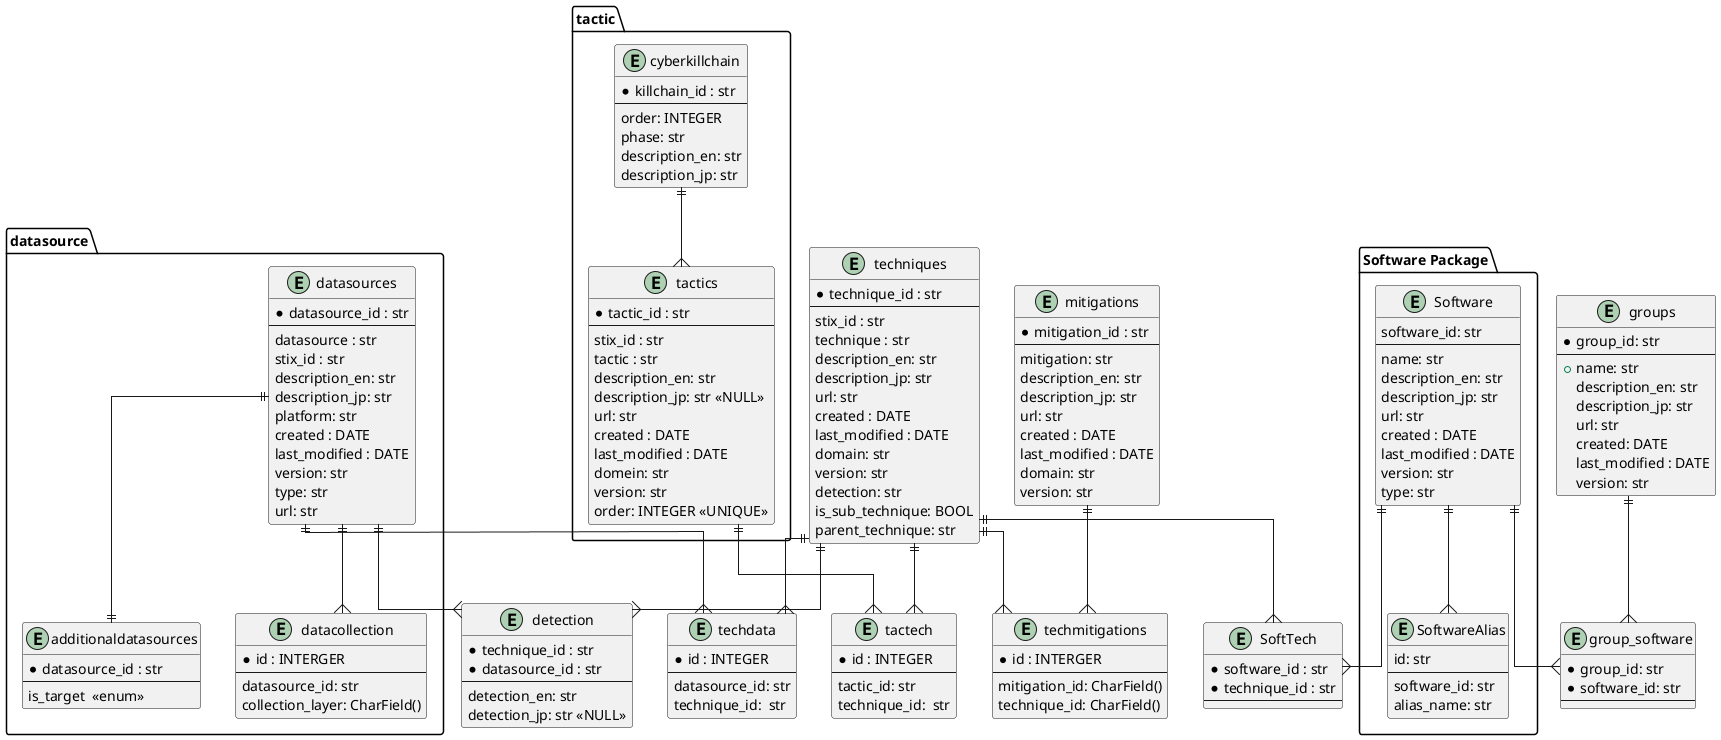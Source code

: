 @startuml
skinparam linetype ortho

package "tactic" {

  entity tactics {
    * tactic_id : str
    ---
    stix_id : str
    tactic : str
    description_en: str
    description_jp: str <<NULL>>
    url: str
    created : DATE 
    last_modified : DATE
    domein: str 
    version: str
    order: INTEGER <<UNIQUE>>
  }

  entity cyberkillchain {
    * killchain_id : str
    ---
    order: INTEGER
    phase: str
    description_en: str
    description_jp: str
  }
}

package "datasource" {
  entity datasources {
    * datasource_id : str
    ---
    datasource : str
    stix_id : str
    description_en: str
    description_jp: str
    platform: str
    created : DATE
    last_modified : DATE
    version: str
    type: str
    url: str
  }

  entity additionaldatasources {
    * datasource_id : str
    ---
    ' # 0 使用しない、１　使用するかも　２　使用する。
    is_target  <<enum>>   
  }

  entity datacollection{
    * id : INTERGER
    ---
    datasource_id: str
    collection_layer: CharField()
  }
}


entity tactech {
  * id : INTEGER
  ---
  tactic_id: str
  technique_id:  str
}

entity techniques {
  * technique_id : str
  ---
  stix_id : str
  technique : str
  description_en: str
  description_jp: str
  url: str
  created : DATE
  last_modified : DATE
  domain: str
  version: str
  detection: str
  is_sub_technique: BOOL
  parent_technique: str
}

entity techdata {
  * id : INTEGER
  ---
  datasource_id: str
  technique_id:  str
}

package "Software Package" {
  entity Software{
    software_id: str
    ---
    name: str
    description_en: str
    description_jp: str
    url: str
    created : DATE
    last_modified : DATE
    ' domain
    version: str
    ' platforms
    type: str
  }

  entity SoftwareAlias {
    id: str
    ---
    software_id: str
    alias_name: str
  }
}
entity SoftTech {
  * software_id : str
  * technique_id : str
  ---
}

entity mitigations {
  * mitigation_id : str
  ---
  mitigation: str
  description_en: str
  description_jp: str
  url: str
  created : DATE
  last_modified : DATE
  domain: str
  version: str
}

entity groups {
  * group_id: str
  ---
  + name: str
  description_en: str
  description_jp: str
  url: str
  created: DATE
  last_modified : DATE
  ' domain: STR
  version: str  
}

entity group_software{
  * group_id: str
  * software_id: str
  ---
}


entity techmitigations{
  * id : INTERGER
  ---
  mitigation_id: CharField()
  technique_id: CharField()
}

entity detection{
  * technique_id : str
  * datasource_id : str
  ---
  detection_en: str
  detection_jp: str <<NULL>>
}


groups ||--{ group_software
Software ||--{ group_software

Software ||--{ SoftTech
techniques ||--{ SoftTech

Software ||--{ SoftwareAlias

tactics ||--{ tactech

techniques ||--{ tactech
techniques ||--{ techdata
datasources ||--{ techdata

datasources ||--{ datacollection
datasources ||--|| additionaldatasources

techniques ||--{ techmitigations
mitigations ||--{ techmitigations

techniques ||--{ detection
datasources ||--{ detection


cyberkillchain ||--{ tactics

' techniques || 

@enduml
